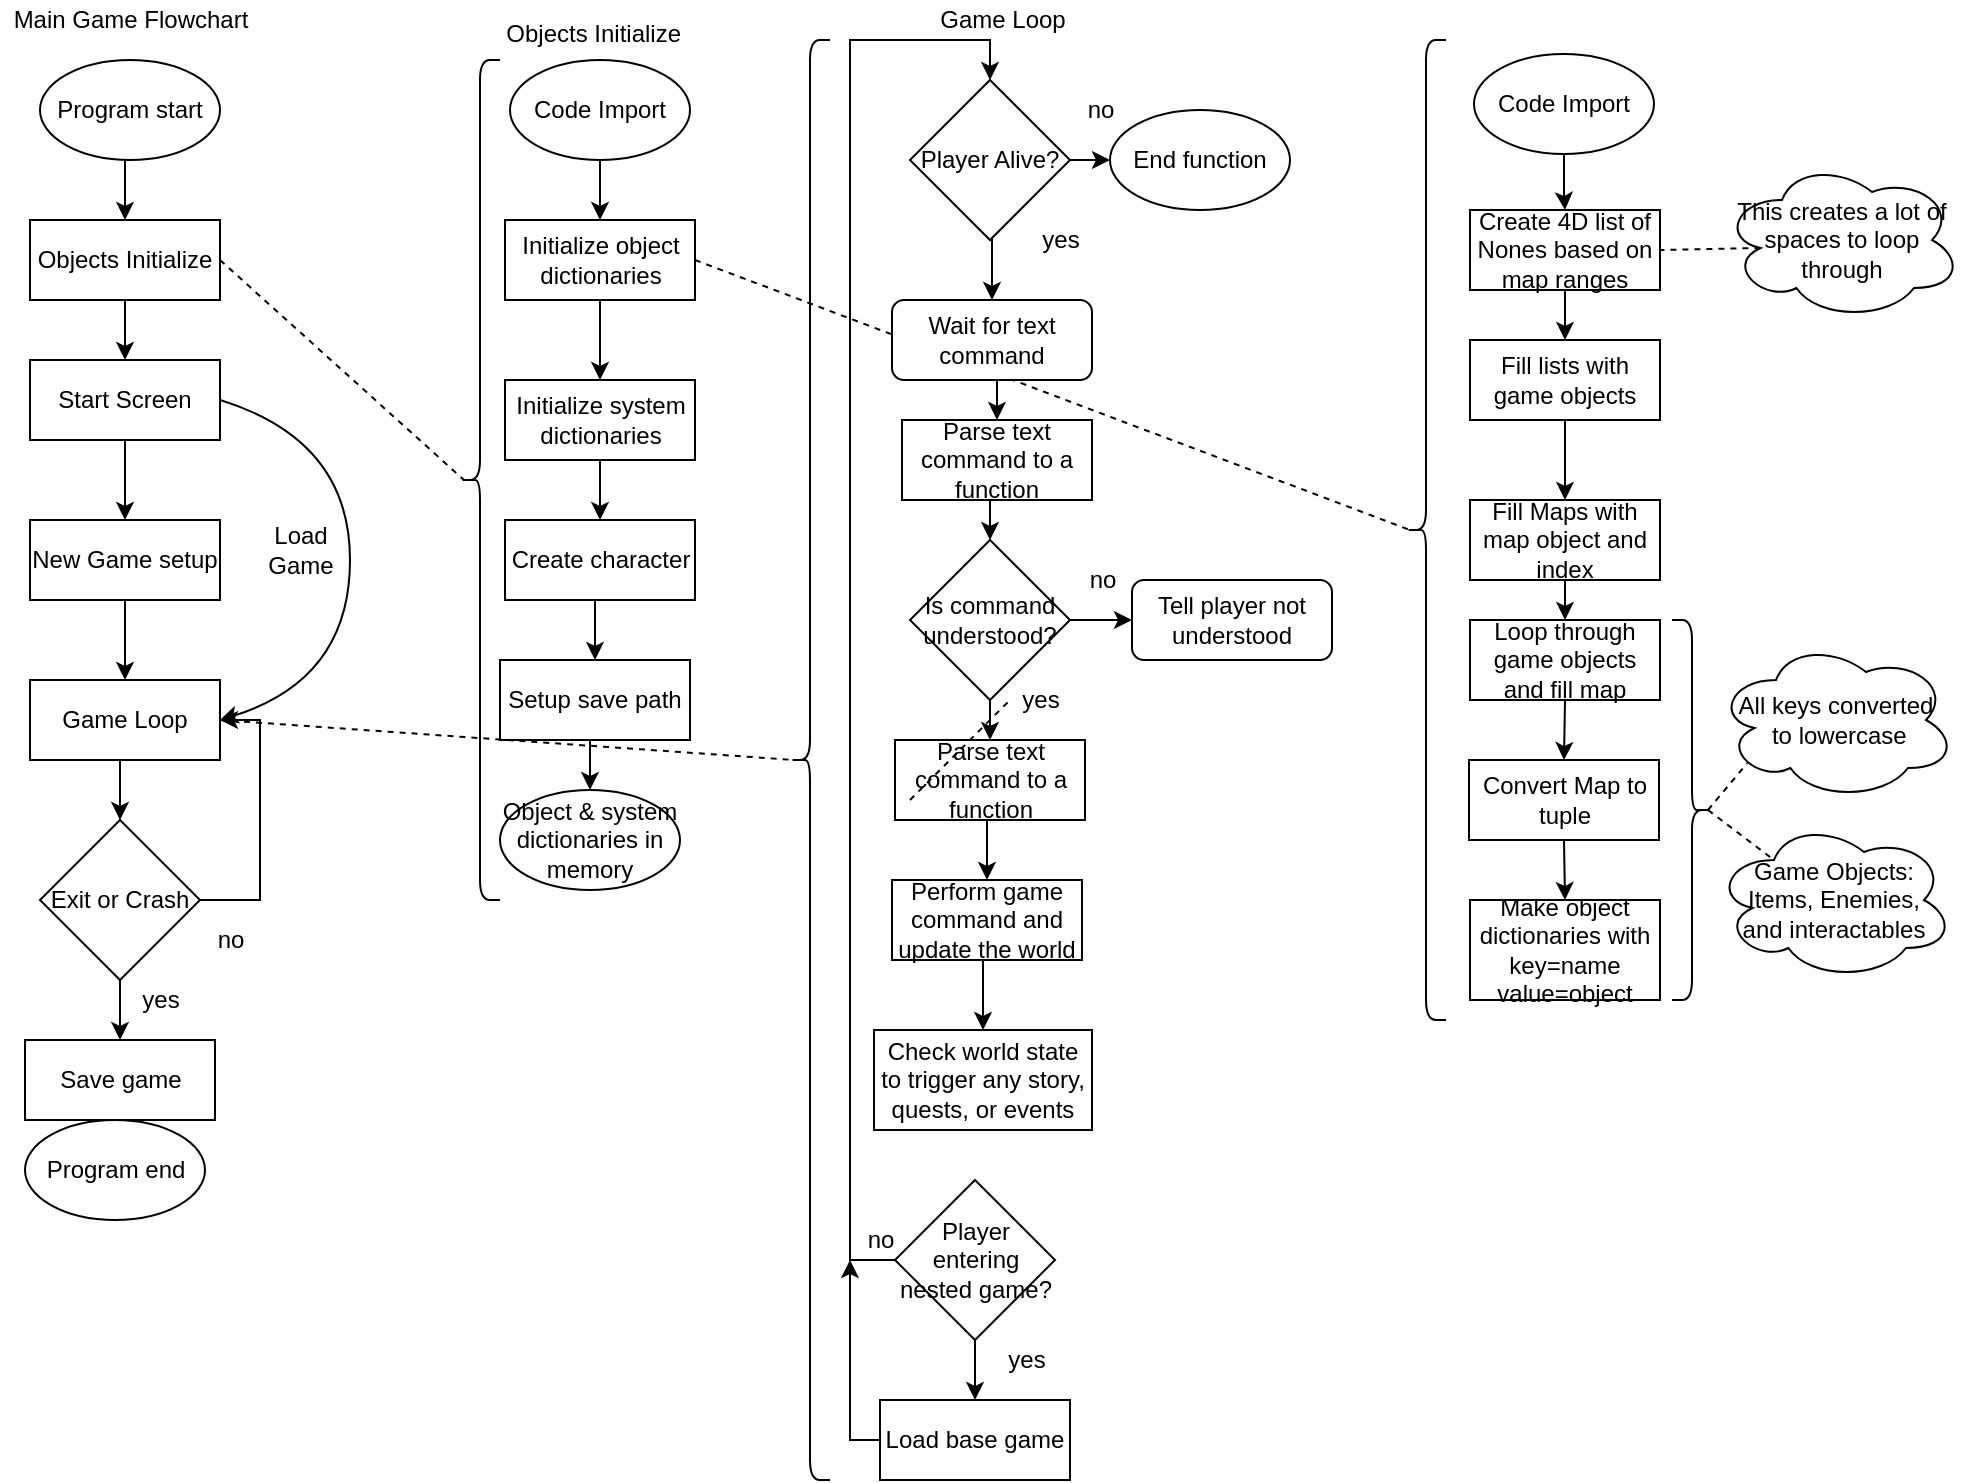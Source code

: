 <mxfile version="13.0.3" type="device"><diagram id="l-Ri-bXuCZrvjcrw4O2G" name="Page-1"><mxGraphModel dx="1342" dy="642" grid="1" gridSize="10" guides="1" tooltips="1" connect="1" arrows="1" fold="1" page="1" pageScale="1" pageWidth="1100" pageHeight="1700" math="0" shadow="0"><root><mxCell id="0"/><mxCell id="1" parent="0"/><mxCell id="cIwQ245sl9__QuspBUNf-3" style="edgeStyle=orthogonalEdgeStyle;rounded=0;orthogonalLoop=1;jettySize=auto;html=1;exitX=0.5;exitY=1;exitDx=0;exitDy=0;entryX=0.5;entryY=0;entryDx=0;entryDy=0;" parent="1" source="7uS5dsC5l2Zm8LsCZc0y-1" target="cIwQ245sl9__QuspBUNf-1" edge="1"><mxGeometry relative="1" as="geometry"/></mxCell><mxCell id="7uS5dsC5l2Zm8LsCZc0y-1" value="Program start" style="ellipse;whiteSpace=wrap;html=1;" parent="1" vertex="1"><mxGeometry x="85" y="40" width="90" height="50" as="geometry"/></mxCell><mxCell id="7uS5dsC5l2Zm8LsCZc0y-6" style="edgeStyle=orthogonalEdgeStyle;rounded=0;orthogonalLoop=1;jettySize=auto;html=1;exitX=0.5;exitY=1;exitDx=0;exitDy=0;entryX=0.5;entryY=0;entryDx=0;entryDy=0;" parent="1" source="7uS5dsC5l2Zm8LsCZc0y-2" target="7uS5dsC5l2Zm8LsCZc0y-3" edge="1"><mxGeometry relative="1" as="geometry"/></mxCell><mxCell id="7uS5dsC5l2Zm8LsCZc0y-2" value="Start Screen" style="rounded=0;whiteSpace=wrap;html=1;" parent="1" vertex="1"><mxGeometry x="80" y="190" width="95" height="40" as="geometry"/></mxCell><mxCell id="7uS5dsC5l2Zm8LsCZc0y-7" style="edgeStyle=orthogonalEdgeStyle;rounded=0;orthogonalLoop=1;jettySize=auto;html=1;exitX=0.5;exitY=1;exitDx=0;exitDy=0;entryX=0.5;entryY=0;entryDx=0;entryDy=0;" parent="1" source="7uS5dsC5l2Zm8LsCZc0y-3" target="7uS5dsC5l2Zm8LsCZc0y-4" edge="1"><mxGeometry relative="1" as="geometry"/></mxCell><mxCell id="7uS5dsC5l2Zm8LsCZc0y-3" value="New Game setup" style="rounded=0;whiteSpace=wrap;html=1;" parent="1" vertex="1"><mxGeometry x="80" y="270" width="95" height="40" as="geometry"/></mxCell><mxCell id="7uS5dsC5l2Zm8LsCZc0y-17" style="edgeStyle=orthogonalEdgeStyle;rounded=0;orthogonalLoop=1;jettySize=auto;html=1;exitX=0.5;exitY=1;exitDx=0;exitDy=0;entryX=0.5;entryY=0;entryDx=0;entryDy=0;" parent="1" source="7uS5dsC5l2Zm8LsCZc0y-4" target="7uS5dsC5l2Zm8LsCZc0y-14" edge="1"><mxGeometry relative="1" as="geometry"/></mxCell><mxCell id="7uS5dsC5l2Zm8LsCZc0y-4" value="Game Loop" style="rounded=0;whiteSpace=wrap;html=1;" parent="1" vertex="1"><mxGeometry x="80" y="350" width="95" height="40" as="geometry"/></mxCell><mxCell id="7uS5dsC5l2Zm8LsCZc0y-9" value="" style="curved=1;endArrow=classic;html=1;exitX=1;exitY=0.5;exitDx=0;exitDy=0;entryX=1;entryY=0.5;entryDx=0;entryDy=0;" parent="1" source="7uS5dsC5l2Zm8LsCZc0y-2" target="7uS5dsC5l2Zm8LsCZc0y-4" edge="1"><mxGeometry width="50" height="50" relative="1" as="geometry"><mxPoint x="200" y="260" as="sourcePoint"/><mxPoint x="250" y="210" as="targetPoint"/><Array as="points"><mxPoint x="240" y="230"/><mxPoint x="240" y="350"/></Array></mxGeometry></mxCell><mxCell id="7uS5dsC5l2Zm8LsCZc0y-10" value="Load &lt;br&gt;Game" style="text;html=1;align=center;verticalAlign=middle;resizable=0;points=[];autosize=1;" parent="1" vertex="1"><mxGeometry x="190" y="270" width="50" height="30" as="geometry"/></mxCell><mxCell id="7uS5dsC5l2Zm8LsCZc0y-18" style="edgeStyle=orthogonalEdgeStyle;rounded=0;orthogonalLoop=1;jettySize=auto;html=1;exitX=1;exitY=0.5;exitDx=0;exitDy=0;entryX=1;entryY=0.5;entryDx=0;entryDy=0;" parent="1" source="7uS5dsC5l2Zm8LsCZc0y-14" target="7uS5dsC5l2Zm8LsCZc0y-4" edge="1"><mxGeometry relative="1" as="geometry"/></mxCell><mxCell id="7uS5dsC5l2Zm8LsCZc0y-19" style="edgeStyle=orthogonalEdgeStyle;rounded=0;orthogonalLoop=1;jettySize=auto;html=1;exitX=0.5;exitY=1;exitDx=0;exitDy=0;entryX=0.5;entryY=0;entryDx=0;entryDy=0;" parent="1" source="7uS5dsC5l2Zm8LsCZc0y-14" target="7uS5dsC5l2Zm8LsCZc0y-16" edge="1"><mxGeometry relative="1" as="geometry"/></mxCell><mxCell id="7uS5dsC5l2Zm8LsCZc0y-14" value="Exit or Crash" style="rhombus;whiteSpace=wrap;html=1;" parent="1" vertex="1"><mxGeometry x="85" y="420" width="80" height="80" as="geometry"/></mxCell><mxCell id="7uS5dsC5l2Zm8LsCZc0y-23" style="edgeStyle=orthogonalEdgeStyle;rounded=0;orthogonalLoop=1;jettySize=auto;html=1;exitX=0.5;exitY=1;exitDx=0;exitDy=0;entryX=0.5;entryY=0;entryDx=0;entryDy=0;" parent="1" source="7uS5dsC5l2Zm8LsCZc0y-16" edge="1"><mxGeometry relative="1" as="geometry"><mxPoint x="122.5" y="600" as="targetPoint"/></mxGeometry></mxCell><mxCell id="7uS5dsC5l2Zm8LsCZc0y-16" value="Save game" style="rounded=0;whiteSpace=wrap;html=1;" parent="1" vertex="1"><mxGeometry x="77.5" y="530" width="95" height="40" as="geometry"/></mxCell><mxCell id="7uS5dsC5l2Zm8LsCZc0y-20" value="Program end" style="ellipse;whiteSpace=wrap;html=1;" parent="1" vertex="1"><mxGeometry x="77.5" y="570" width="90" height="50" as="geometry"/></mxCell><mxCell id="7uS5dsC5l2Zm8LsCZc0y-24" value="yes" style="text;html=1;align=center;verticalAlign=middle;resizable=0;points=[];autosize=1;" parent="1" vertex="1"><mxGeometry x="130" y="500" width="30" height="20" as="geometry"/></mxCell><mxCell id="7uS5dsC5l2Zm8LsCZc0y-25" value="no" style="text;html=1;align=center;verticalAlign=middle;resizable=0;points=[];autosize=1;" parent="1" vertex="1"><mxGeometry x="165" y="470" width="30" height="20" as="geometry"/></mxCell><mxCell id="cIwQ245sl9__QuspBUNf-2" style="edgeStyle=orthogonalEdgeStyle;rounded=0;orthogonalLoop=1;jettySize=auto;html=1;exitX=0.5;exitY=1;exitDx=0;exitDy=0;" parent="1" source="cIwQ245sl9__QuspBUNf-1" target="7uS5dsC5l2Zm8LsCZc0y-2" edge="1"><mxGeometry relative="1" as="geometry"/></mxCell><mxCell id="cIwQ245sl9__QuspBUNf-1" value="Objects Initialize" style="rounded=0;whiteSpace=wrap;html=1;" parent="1" vertex="1"><mxGeometry x="80" y="120" width="95" height="40" as="geometry"/></mxCell><mxCell id="cIwQ245sl9__QuspBUNf-14" style="edgeStyle=orthogonalEdgeStyle;rounded=0;orthogonalLoop=1;jettySize=auto;html=1;exitX=0.5;exitY=1;exitDx=0;exitDy=0;entryX=0.5;entryY=0;entryDx=0;entryDy=0;" parent="1" source="cIwQ245sl9__QuspBUNf-7" target="cIwQ245sl9__QuspBUNf-9" edge="1"><mxGeometry relative="1" as="geometry"/></mxCell><mxCell id="cIwQ245sl9__QuspBUNf-7" value="Initialize object dictionaries" style="rounded=0;whiteSpace=wrap;html=1;" parent="1" vertex="1"><mxGeometry x="317.5" y="120" width="95" height="40" as="geometry"/></mxCell><mxCell id="cIwQ245sl9__QuspBUNf-13" style="edgeStyle=orthogonalEdgeStyle;rounded=0;orthogonalLoop=1;jettySize=auto;html=1;exitX=0.5;exitY=1;exitDx=0;exitDy=0;entryX=0.5;entryY=0;entryDx=0;entryDy=0;" parent="1" source="cIwQ245sl9__QuspBUNf-8" target="cIwQ245sl9__QuspBUNf-7" edge="1"><mxGeometry relative="1" as="geometry"/></mxCell><mxCell id="cIwQ245sl9__QuspBUNf-8" value="Code Import" style="ellipse;whiteSpace=wrap;html=1;" parent="1" vertex="1"><mxGeometry x="320" y="40" width="90" height="50" as="geometry"/></mxCell><mxCell id="cIwQ245sl9__QuspBUNf-15" style="edgeStyle=orthogonalEdgeStyle;rounded=0;orthogonalLoop=1;jettySize=auto;html=1;exitX=0.5;exitY=1;exitDx=0;exitDy=0;entryX=0.5;entryY=0;entryDx=0;entryDy=0;" parent="1" source="cIwQ245sl9__QuspBUNf-9" target="cIwQ245sl9__QuspBUNf-10" edge="1"><mxGeometry relative="1" as="geometry"/></mxCell><mxCell id="cIwQ245sl9__QuspBUNf-9" value="Initialize system dictionaries" style="rounded=0;whiteSpace=wrap;html=1;" parent="1" vertex="1"><mxGeometry x="317.5" y="200" width="95" height="40" as="geometry"/></mxCell><mxCell id="cIwQ245sl9__QuspBUNf-16" style="edgeStyle=orthogonalEdgeStyle;rounded=0;orthogonalLoop=1;jettySize=auto;html=1;exitX=0.5;exitY=1;exitDx=0;exitDy=0;entryX=0.5;entryY=0;entryDx=0;entryDy=0;" parent="1" source="cIwQ245sl9__QuspBUNf-10" target="cIwQ245sl9__QuspBUNf-11" edge="1"><mxGeometry relative="1" as="geometry"/></mxCell><mxCell id="cIwQ245sl9__QuspBUNf-10" value="Create character" style="rounded=0;whiteSpace=wrap;html=1;" parent="1" vertex="1"><mxGeometry x="317.5" y="270" width="95" height="40" as="geometry"/></mxCell><mxCell id="cIwQ245sl9__QuspBUNf-17" style="edgeStyle=orthogonalEdgeStyle;rounded=0;orthogonalLoop=1;jettySize=auto;html=1;exitX=0.5;exitY=1;exitDx=0;exitDy=0;entryX=0.5;entryY=0;entryDx=0;entryDy=0;" parent="1" source="cIwQ245sl9__QuspBUNf-11" target="cIwQ245sl9__QuspBUNf-12" edge="1"><mxGeometry relative="1" as="geometry"/></mxCell><mxCell id="cIwQ245sl9__QuspBUNf-11" value="Setup save path" style="rounded=0;whiteSpace=wrap;html=1;" parent="1" vertex="1"><mxGeometry x="315" y="340" width="95" height="40" as="geometry"/></mxCell><mxCell id="cIwQ245sl9__QuspBUNf-12" value="Object &amp;amp; system dictionaries in memory" style="ellipse;whiteSpace=wrap;html=1;" parent="1" vertex="1"><mxGeometry x="315" y="405" width="90" height="50" as="geometry"/></mxCell><mxCell id="cIwQ245sl9__QuspBUNf-23" style="edgeStyle=orthogonalEdgeStyle;rounded=0;orthogonalLoop=1;jettySize=auto;html=1;exitX=1;exitY=0.5;exitDx=0;exitDy=0;entryX=0;entryY=0.5;entryDx=0;entryDy=0;" parent="1" source="cIwQ245sl9__QuspBUNf-18" target="cIwQ245sl9__QuspBUNf-19" edge="1"><mxGeometry relative="1" as="geometry"/></mxCell><mxCell id="cIwQ245sl9__QuspBUNf-50" style="edgeStyle=orthogonalEdgeStyle;rounded=0;orthogonalLoop=1;jettySize=auto;html=1;exitX=0.5;exitY=1;exitDx=0;exitDy=0;entryX=0.5;entryY=0;entryDx=0;entryDy=0;" parent="1" source="cIwQ245sl9__QuspBUNf-18" target="cIwQ245sl9__QuspBUNf-30" edge="1"><mxGeometry relative="1" as="geometry"/></mxCell><mxCell id="cIwQ245sl9__QuspBUNf-18" value="Player Alive?" style="rhombus;whiteSpace=wrap;html=1;" parent="1" vertex="1"><mxGeometry x="520" y="50" width="80" height="80" as="geometry"/></mxCell><mxCell id="cIwQ245sl9__QuspBUNf-19" value="End function" style="ellipse;whiteSpace=wrap;html=1;" parent="1" vertex="1"><mxGeometry x="620" y="65" width="90" height="50" as="geometry"/></mxCell><mxCell id="cIwQ245sl9__QuspBUNf-20" value="Main Game Flowchart" style="text;html=1;align=center;verticalAlign=middle;resizable=0;points=[];autosize=1;" parent="1" vertex="1"><mxGeometry x="65" y="10" width="130" height="20" as="geometry"/></mxCell><mxCell id="cIwQ245sl9__QuspBUNf-21" value="Objects Initialize&amp;nbsp;" style="text;html=1;align=center;verticalAlign=middle;resizable=0;points=[];autosize=1;" parent="1" vertex="1"><mxGeometry x="308" y="17" width="110" height="20" as="geometry"/></mxCell><mxCell id="cIwQ245sl9__QuspBUNf-22" value="Game Loop" style="text;html=1;align=center;verticalAlign=middle;resizable=0;points=[];autosize=1;" parent="1" vertex="1"><mxGeometry x="525.5" y="10" width="80" height="20" as="geometry"/></mxCell><mxCell id="cIwQ245sl9__QuspBUNf-24" value="no" style="text;html=1;align=center;verticalAlign=middle;resizable=0;points=[];autosize=1;" parent="1" vertex="1"><mxGeometry x="600" y="55" width="30" height="20" as="geometry"/></mxCell><mxCell id="cIwQ245sl9__QuspBUNf-25" value="" style="shape=curlyBracket;whiteSpace=wrap;html=1;rounded=1;" parent="1" vertex="1"><mxGeometry x="295" y="40" width="20" height="420" as="geometry"/></mxCell><mxCell id="cIwQ245sl9__QuspBUNf-26" value="" style="shape=curlyBracket;whiteSpace=wrap;html=1;rounded=1;" parent="1" vertex="1"><mxGeometry x="460" y="30" width="20" height="720" as="geometry"/></mxCell><mxCell id="cIwQ245sl9__QuspBUNf-27" value="" style="endArrow=none;dashed=1;html=1;exitX=1;exitY=0.5;exitDx=0;exitDy=0;entryX=0.1;entryY=0.5;entryDx=0;entryDy=0;entryPerimeter=0;" parent="1" source="cIwQ245sl9__QuspBUNf-1" target="cIwQ245sl9__QuspBUNf-25" edge="1"><mxGeometry width="50" height="50" relative="1" as="geometry"><mxPoint x="210" y="180" as="sourcePoint"/><mxPoint x="260" y="130" as="targetPoint"/></mxGeometry></mxCell><mxCell id="cIwQ245sl9__QuspBUNf-28" value="" style="endArrow=none;dashed=1;html=1;exitX=1;exitY=0.5;exitDx=0;exitDy=0;entryX=0.1;entryY=0.5;entryDx=0;entryDy=0;entryPerimeter=0;" parent="1" source="cIwQ245sl9__QuspBUNf-7" edge="1" target="FOFbGLN1foJZj-8nKcg_-3"><mxGeometry width="50" height="50" relative="1" as="geometry"><mxPoint x="439" y="140" as="sourcePoint"/><mxPoint x="440" y="140" as="targetPoint"/></mxGeometry></mxCell><mxCell id="cIwQ245sl9__QuspBUNf-29" value="yes" style="text;html=1;align=center;verticalAlign=middle;resizable=0;points=[];autosize=1;" parent="1" vertex="1"><mxGeometry x="580" y="120" width="30" height="20" as="geometry"/></mxCell><mxCell id="cIwQ245sl9__QuspBUNf-51" style="edgeStyle=orthogonalEdgeStyle;rounded=0;orthogonalLoop=1;jettySize=auto;html=1;exitX=0.5;exitY=1;exitDx=0;exitDy=0;entryX=0.5;entryY=0;entryDx=0;entryDy=0;" parent="1" source="cIwQ245sl9__QuspBUNf-30" target="cIwQ245sl9__QuspBUNf-31" edge="1"><mxGeometry relative="1" as="geometry"/></mxCell><mxCell id="cIwQ245sl9__QuspBUNf-30" value="Wait for text command" style="rounded=1;whiteSpace=wrap;html=1;" parent="1" vertex="1"><mxGeometry x="511" y="160" width="100" height="40" as="geometry"/></mxCell><mxCell id="cIwQ245sl9__QuspBUNf-52" style="edgeStyle=orthogonalEdgeStyle;rounded=0;orthogonalLoop=1;jettySize=auto;html=1;exitX=0.5;exitY=1;exitDx=0;exitDy=0;entryX=0.5;entryY=0;entryDx=0;entryDy=0;" parent="1" source="cIwQ245sl9__QuspBUNf-31" target="cIwQ245sl9__QuspBUNf-32" edge="1"><mxGeometry relative="1" as="geometry"/></mxCell><mxCell id="cIwQ245sl9__QuspBUNf-31" value="Parse text command to a function" style="rounded=0;whiteSpace=wrap;html=1;" parent="1" vertex="1"><mxGeometry x="516" y="220" width="95" height="40" as="geometry"/></mxCell><mxCell id="cIwQ245sl9__QuspBUNf-54" style="edgeStyle=orthogonalEdgeStyle;rounded=0;orthogonalLoop=1;jettySize=auto;html=1;exitX=0.5;exitY=1;exitDx=0;exitDy=0;entryX=0.5;entryY=0;entryDx=0;entryDy=0;" parent="1" source="cIwQ245sl9__QuspBUNf-32" target="cIwQ245sl9__QuspBUNf-36" edge="1"><mxGeometry relative="1" as="geometry"/></mxCell><mxCell id="cIwQ245sl9__QuspBUNf-60" style="edgeStyle=orthogonalEdgeStyle;rounded=0;orthogonalLoop=1;jettySize=auto;html=1;exitX=1;exitY=0.5;exitDx=0;exitDy=0;entryX=0;entryY=0.5;entryDx=0;entryDy=0;" parent="1" source="cIwQ245sl9__QuspBUNf-32" target="cIwQ245sl9__QuspBUNf-37" edge="1"><mxGeometry relative="1" as="geometry"/></mxCell><mxCell id="cIwQ245sl9__QuspBUNf-32" value="Is command understood?" style="rhombus;whiteSpace=wrap;html=1;" parent="1" vertex="1"><mxGeometry x="520" y="280" width="80" height="80" as="geometry"/></mxCell><mxCell id="cIwQ245sl9__QuspBUNf-35" value="Check world state to trigger any story, quests, or events" style="rounded=0;whiteSpace=wrap;html=1;" parent="1" vertex="1"><mxGeometry x="502" y="525" width="109" height="50" as="geometry"/></mxCell><mxCell id="cIwQ245sl9__QuspBUNf-61" style="edgeStyle=orthogonalEdgeStyle;rounded=0;orthogonalLoop=1;jettySize=auto;html=1;exitX=0.5;exitY=1;exitDx=0;exitDy=0;entryX=0.5;entryY=0;entryDx=0;entryDy=0;" parent="1" source="cIwQ245sl9__QuspBUNf-36" target="cIwQ245sl9__QuspBUNf-38" edge="1"><mxGeometry relative="1" as="geometry"/></mxCell><mxCell id="cIwQ245sl9__QuspBUNf-36" value="Parse text command to a function" style="rounded=0;whiteSpace=wrap;html=1;" parent="1" vertex="1"><mxGeometry x="512.5" y="380" width="95" height="40" as="geometry"/></mxCell><mxCell id="cIwQ245sl9__QuspBUNf-37" value="Tell player not understood" style="rounded=1;whiteSpace=wrap;html=1;" parent="1" vertex="1"><mxGeometry x="631" y="300" width="100" height="40" as="geometry"/></mxCell><mxCell id="cIwQ245sl9__QuspBUNf-62" style="edgeStyle=orthogonalEdgeStyle;rounded=0;orthogonalLoop=1;jettySize=auto;html=1;exitX=0.5;exitY=1;exitDx=0;exitDy=0;entryX=0.5;entryY=0;entryDx=0;entryDy=0;" parent="1" source="cIwQ245sl9__QuspBUNf-38" target="cIwQ245sl9__QuspBUNf-35" edge="1"><mxGeometry relative="1" as="geometry"/></mxCell><mxCell id="cIwQ245sl9__QuspBUNf-38" value="Perform game command and update the world" style="rounded=0;whiteSpace=wrap;html=1;" parent="1" vertex="1"><mxGeometry x="511" y="450" width="95" height="40" as="geometry"/></mxCell><mxCell id="cIwQ245sl9__QuspBUNf-49" style="edgeStyle=orthogonalEdgeStyle;rounded=0;orthogonalLoop=1;jettySize=auto;html=1;exitX=0;exitY=0.5;exitDx=0;exitDy=0;entryX=0.5;entryY=0;entryDx=0;entryDy=0;" parent="1" source="cIwQ245sl9__QuspBUNf-39" target="cIwQ245sl9__QuspBUNf-18" edge="1"><mxGeometry relative="1" as="geometry"><Array as="points"><mxPoint x="490" y="640"/><mxPoint x="490" y="30"/><mxPoint x="560" y="30"/></Array></mxGeometry></mxCell><mxCell id="cIwQ245sl9__QuspBUNf-63" style="edgeStyle=orthogonalEdgeStyle;rounded=0;orthogonalLoop=1;jettySize=auto;html=1;exitX=0.5;exitY=1;exitDx=0;exitDy=0;" parent="1" source="cIwQ245sl9__QuspBUNf-39" target="cIwQ245sl9__QuspBUNf-46" edge="1"><mxGeometry relative="1" as="geometry"/></mxCell><mxCell id="cIwQ245sl9__QuspBUNf-39" value="Player entering nested game?" style="rhombus;whiteSpace=wrap;html=1;" parent="1" vertex="1"><mxGeometry x="512.5" y="600" width="80" height="80" as="geometry"/></mxCell><mxCell id="cIwQ245sl9__QuspBUNf-64" style="edgeStyle=orthogonalEdgeStyle;rounded=0;orthogonalLoop=1;jettySize=auto;html=1;exitX=0;exitY=0.5;exitDx=0;exitDy=0;entryX=0;entryY=1;entryDx=0;entryDy=0;entryPerimeter=0;" parent="1" source="cIwQ245sl9__QuspBUNf-46" target="cIwQ245sl9__QuspBUNf-47" edge="1"><mxGeometry relative="1" as="geometry"><Array as="points"><mxPoint x="490" y="730"/></Array></mxGeometry></mxCell><mxCell id="cIwQ245sl9__QuspBUNf-46" value="Load base game" style="rounded=0;whiteSpace=wrap;html=1;" parent="1" vertex="1"><mxGeometry x="505" y="710" width="95" height="40" as="geometry"/></mxCell><mxCell id="cIwQ245sl9__QuspBUNf-47" value="no" style="text;html=1;align=center;verticalAlign=middle;resizable=0;points=[];autosize=1;" parent="1" vertex="1"><mxGeometry x="490" y="620" width="30" height="20" as="geometry"/></mxCell><mxCell id="cIwQ245sl9__QuspBUNf-48" value="yes" style="text;html=1;align=center;verticalAlign=middle;resizable=0;points=[];autosize=1;" parent="1" vertex="1"><mxGeometry x="562.5" y="680" width="30" height="20" as="geometry"/></mxCell><mxCell id="cIwQ245sl9__QuspBUNf-57" value="yes" style="text;html=1;align=center;verticalAlign=middle;resizable=0;points=[];autosize=1;" parent="1" vertex="1"><mxGeometry x="570" y="350" width="30" height="20" as="geometry"/></mxCell><mxCell id="cIwQ245sl9__QuspBUNf-58" value="no" style="text;html=1;align=center;verticalAlign=middle;resizable=0;points=[];autosize=1;" parent="1" vertex="1"><mxGeometry x="601" y="290" width="30" height="20" as="geometry"/></mxCell><mxCell id="cIwQ245sl9__QuspBUNf-65" value="" style="endArrow=none;dashed=1;html=1;exitX=1;exitY=0.5;exitDx=0;exitDy=0;entryX=0.1;entryY=0.5;entryDx=0;entryDy=0;entryPerimeter=0;" parent="1" source="7uS5dsC5l2Zm8LsCZc0y-4" target="cIwQ245sl9__QuspBUNf-26" edge="1"><mxGeometry width="50" height="50" relative="1" as="geometry"><mxPoint x="422.5" y="150" as="sourcePoint"/><mxPoint x="450" y="150" as="targetPoint"/></mxGeometry></mxCell><mxCell id="FOFbGLN1foJZj-8nKcg_-11" style="edgeStyle=orthogonalEdgeStyle;rounded=0;orthogonalLoop=1;jettySize=auto;html=1;exitX=0.5;exitY=1;exitDx=0;exitDy=0;" edge="1" parent="1" source="FOFbGLN1foJZj-8nKcg_-1" target="FOFbGLN1foJZj-8nKcg_-2"><mxGeometry relative="1" as="geometry"/></mxCell><mxCell id="FOFbGLN1foJZj-8nKcg_-1" value="Code Import" style="ellipse;whiteSpace=wrap;html=1;" vertex="1" parent="1"><mxGeometry x="802" y="37" width="90" height="50" as="geometry"/></mxCell><mxCell id="FOFbGLN1foJZj-8nKcg_-12" style="edgeStyle=orthogonalEdgeStyle;rounded=0;orthogonalLoop=1;jettySize=auto;html=1;exitX=0.5;exitY=1;exitDx=0;exitDy=0;entryX=0.5;entryY=0;entryDx=0;entryDy=0;" edge="1" parent="1" source="FOFbGLN1foJZj-8nKcg_-2" target="FOFbGLN1foJZj-8nKcg_-6"><mxGeometry relative="1" as="geometry"/></mxCell><mxCell id="FOFbGLN1foJZj-8nKcg_-2" value="Create 4D list of Nones based on map ranges" style="rounded=0;whiteSpace=wrap;html=1;" vertex="1" parent="1"><mxGeometry x="800" y="115" width="95" height="40" as="geometry"/></mxCell><mxCell id="FOFbGLN1foJZj-8nKcg_-3" value="" style="shape=curlyBracket;whiteSpace=wrap;html=1;rounded=1;" vertex="1" parent="1"><mxGeometry x="768" y="30" width="20" height="490" as="geometry"/></mxCell><mxCell id="FOFbGLN1foJZj-8nKcg_-4" value="" style="endArrow=none;dashed=1;html=1;entryX=1;entryY=0.5;entryDx=0;entryDy=0;exitX=0.16;exitY=0.55;exitDx=0;exitDy=0;exitPerimeter=0;" edge="1" parent="1" source="FOFbGLN1foJZj-8nKcg_-5" target="FOFbGLN1foJZj-8nKcg_-2"><mxGeometry width="50" height="50" relative="1" as="geometry"><mxPoint x="930" y="129.5" as="sourcePoint"/><mxPoint x="900" y="129.5" as="targetPoint"/></mxGeometry></mxCell><mxCell id="FOFbGLN1foJZj-8nKcg_-5" value="This creates a lot of spaces to loop through" style="ellipse;shape=cloud;whiteSpace=wrap;html=1;" vertex="1" parent="1"><mxGeometry x="926" y="90" width="120" height="80" as="geometry"/></mxCell><mxCell id="FOFbGLN1foJZj-8nKcg_-13" style="edgeStyle=orthogonalEdgeStyle;rounded=0;orthogonalLoop=1;jettySize=auto;html=1;exitX=0.5;exitY=1;exitDx=0;exitDy=0;entryX=0.5;entryY=0;entryDx=0;entryDy=0;" edge="1" parent="1" source="FOFbGLN1foJZj-8nKcg_-6" target="FOFbGLN1foJZj-8nKcg_-7"><mxGeometry relative="1" as="geometry"/></mxCell><mxCell id="FOFbGLN1foJZj-8nKcg_-6" value="Fill lists with game objects" style="rounded=0;whiteSpace=wrap;html=1;" vertex="1" parent="1"><mxGeometry x="800" y="180" width="95" height="40" as="geometry"/></mxCell><mxCell id="FOFbGLN1foJZj-8nKcg_-14" style="edgeStyle=orthogonalEdgeStyle;rounded=0;orthogonalLoop=1;jettySize=auto;html=1;exitX=0.5;exitY=1;exitDx=0;exitDy=0;entryX=0.5;entryY=0;entryDx=0;entryDy=0;" edge="1" parent="1" source="FOFbGLN1foJZj-8nKcg_-7" target="FOFbGLN1foJZj-8nKcg_-8"><mxGeometry relative="1" as="geometry"/></mxCell><mxCell id="FOFbGLN1foJZj-8nKcg_-7" value="Fill Maps with map object and index" style="rounded=0;whiteSpace=wrap;html=1;" vertex="1" parent="1"><mxGeometry x="800" y="260" width="95" height="40" as="geometry"/></mxCell><mxCell id="FOFbGLN1foJZj-8nKcg_-21" style="edgeStyle=orthogonalEdgeStyle;rounded=0;orthogonalLoop=1;jettySize=auto;html=1;exitX=0.5;exitY=1;exitDx=0;exitDy=0;entryX=0.5;entryY=0;entryDx=0;entryDy=0;" edge="1" parent="1" source="FOFbGLN1foJZj-8nKcg_-8" target="FOFbGLN1foJZj-8nKcg_-20"><mxGeometry relative="1" as="geometry"/></mxCell><mxCell id="FOFbGLN1foJZj-8nKcg_-8" value="Loop through game objects and fill map" style="rounded=0;whiteSpace=wrap;html=1;" vertex="1" parent="1"><mxGeometry x="800" y="320" width="95" height="40" as="geometry"/></mxCell><mxCell id="FOFbGLN1foJZj-8nKcg_-10" value="Make object dictionaries with key=name value=object" style="rounded=0;whiteSpace=wrap;html=1;" vertex="1" parent="1"><mxGeometry x="800" y="460" width="95" height="50" as="geometry"/></mxCell><mxCell id="FOFbGLN1foJZj-8nKcg_-22" style="edgeStyle=orthogonalEdgeStyle;rounded=0;orthogonalLoop=1;jettySize=auto;html=1;exitX=0.5;exitY=1;exitDx=0;exitDy=0;entryX=0.5;entryY=0;entryDx=0;entryDy=0;" edge="1" parent="1" source="FOFbGLN1foJZj-8nKcg_-20" target="FOFbGLN1foJZj-8nKcg_-10"><mxGeometry relative="1" as="geometry"/></mxCell><mxCell id="FOFbGLN1foJZj-8nKcg_-20" value="Convert Map to tuple" style="rounded=0;whiteSpace=wrap;html=1;" vertex="1" parent="1"><mxGeometry x="799.5" y="390" width="95" height="40" as="geometry"/></mxCell><mxCell id="FOFbGLN1foJZj-8nKcg_-23" value="All keys converted&lt;br&gt;&amp;nbsp;to lowercase" style="ellipse;shape=cloud;whiteSpace=wrap;html=1;" vertex="1" parent="1"><mxGeometry x="923" y="330" width="120" height="80" as="geometry"/></mxCell><mxCell id="FOFbGLN1foJZj-8nKcg_-27" value="Game Objects: &lt;br&gt;Items, Enemies, &lt;br&gt;and interactables " style="ellipse;shape=cloud;whiteSpace=wrap;html=1;" vertex="1" parent="1"><mxGeometry x="922" y="420" width="120" height="80" as="geometry"/></mxCell><mxCell id="FOFbGLN1foJZj-8nKcg_-30" value="" style="endArrow=none;dashed=1;html=1;" edge="1" parent="1"><mxGeometry width="50" height="50" relative="1" as="geometry"><mxPoint x="520" y="410" as="sourcePoint"/><mxPoint x="570" y="360" as="targetPoint"/></mxGeometry></mxCell><mxCell id="FOFbGLN1foJZj-8nKcg_-33" value="" style="shape=curlyBracket;whiteSpace=wrap;html=1;rounded=1;rotation=-180;" vertex="1" parent="1"><mxGeometry x="901" y="320" width="20" height="190" as="geometry"/></mxCell><mxCell id="FOFbGLN1foJZj-8nKcg_-34" value="" style="endArrow=none;dashed=1;html=1;exitX=0.1;exitY=0.5;exitDx=0;exitDy=0;exitPerimeter=0;entryX=0.13;entryY=0.77;entryDx=0;entryDy=0;entryPerimeter=0;" edge="1" parent="1" source="FOFbGLN1foJZj-8nKcg_-33" target="FOFbGLN1foJZj-8nKcg_-23"><mxGeometry width="50" height="50" relative="1" as="geometry"><mxPoint x="940" y="330" as="sourcePoint"/><mxPoint x="990" y="280" as="targetPoint"/></mxGeometry></mxCell><mxCell id="FOFbGLN1foJZj-8nKcg_-35" value="" style="endArrow=none;dashed=1;html=1;exitX=0.1;exitY=0.5;exitDx=0;exitDy=0;exitPerimeter=0;entryX=0.25;entryY=0.25;entryDx=0;entryDy=0;entryPerimeter=0;" edge="1" parent="1" source="FOFbGLN1foJZj-8nKcg_-33" target="FOFbGLN1foJZj-8nKcg_-27"><mxGeometry width="50" height="50" relative="1" as="geometry"><mxPoint x="929" y="425" as="sourcePoint"/><mxPoint x="948.6" y="401.6" as="targetPoint"/></mxGeometry></mxCell></root></mxGraphModel></diagram></mxfile>